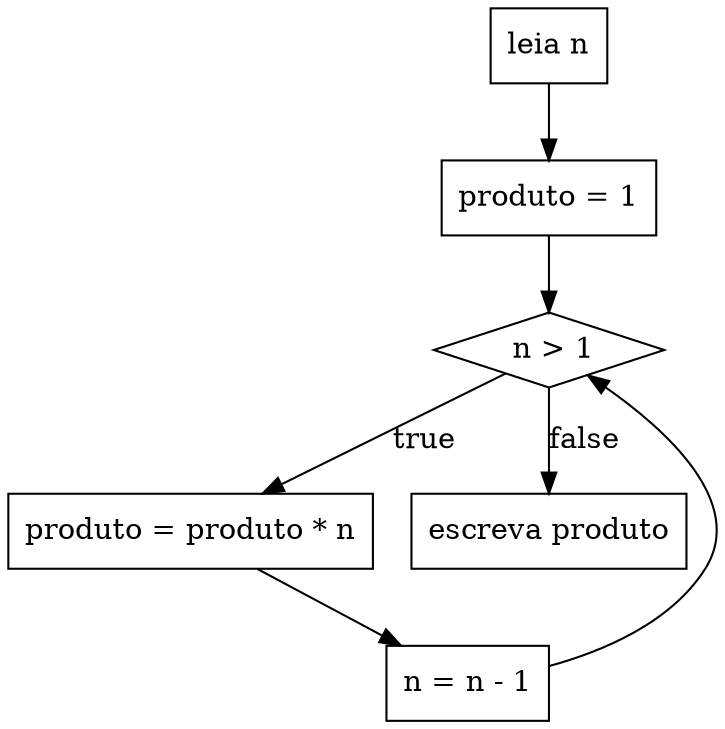 digraph program {
node [shape=box];
read169292440 [label = "leia n" ];
attrib169292656 [label = "produto = 1" ];
while169293472 [label = " n > 1" ];
attrib169293160 [label = "produto = produto * n" ];
attrib169293432 [label = "n = n - 1" ];
write169293544 [label = "escreva produto" ];
read169292440 -> attrib169292656;
attrib169292656 -> while169293472;
while169293472 -> attrib169293160 [label ="true"];
attrib169293160 -> attrib169293432;
attrib169293432 -> while169293472;
while169293472 -> write169293544 [label ="false"];
write169293544;
while169293472 [shape=diamond];}

